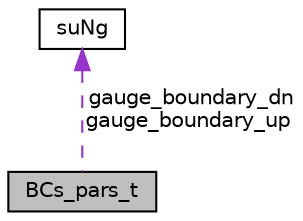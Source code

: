 digraph "BCs_pars_t"
{
 // LATEX_PDF_SIZE
  edge [fontname="Helvetica",fontsize="10",labelfontname="Helvetica",labelfontsize="10"];
  node [fontname="Helvetica",fontsize="10",shape=record];
  Node1 [label="BCs_pars_t",height=0.2,width=0.4,color="black", fillcolor="grey75", style="filled", fontcolor="black",tooltip=" "];
  Node2 -> Node1 [dir="back",color="darkorchid3",fontsize="10",style="dashed",label=" gauge_boundary_dn\ngauge_boundary_up" ];
  Node2 [label="suNg",height=0.2,width=0.4,color="black", fillcolor="white", style="filled",URL="$d8/d0f/structsuNg.html",tooltip=" "];
}
